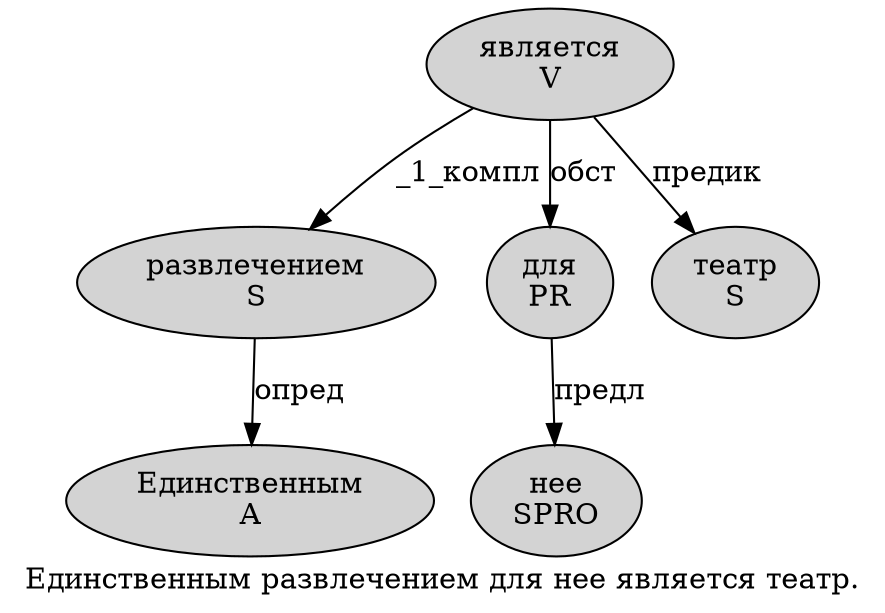 digraph SENTENCE_1498 {
	graph [label="Единственным развлечением для нее является театр."]
	node [style=filled]
		0 [label="Единственным
A" color="" fillcolor=lightgray penwidth=1 shape=ellipse]
		1 [label="развлечением
S" color="" fillcolor=lightgray penwidth=1 shape=ellipse]
		2 [label="для
PR" color="" fillcolor=lightgray penwidth=1 shape=ellipse]
		3 [label="нее
SPRO" color="" fillcolor=lightgray penwidth=1 shape=ellipse]
		4 [label="является
V" color="" fillcolor=lightgray penwidth=1 shape=ellipse]
		5 [label="театр
S" color="" fillcolor=lightgray penwidth=1 shape=ellipse]
			1 -> 0 [label="опред"]
			2 -> 3 [label="предл"]
			4 -> 1 [label="_1_компл"]
			4 -> 2 [label="обст"]
			4 -> 5 [label="предик"]
}